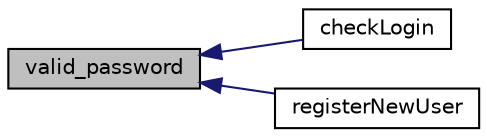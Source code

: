 digraph "valid_password"
{
  edge [fontname="Helvetica",fontsize="10",labelfontname="Helvetica",labelfontsize="10"];
  node [fontname="Helvetica",fontsize="10",shape=record];
  rankdir="LR";
  Node4 [label="valid_password",height=0.2,width=0.4,color="black", fillcolor="grey75", style="filled", fontcolor="black"];
  Node4 -> Node5 [dir="back",color="midnightblue",fontsize="10",style="solid"];
  Node5 [label="checkLogin",height=0.2,width=0.4,color="black", fillcolor="white", style="filled",URL="$login_8functions_8inc_8php.html#a546bc234c9dde6443b3fd7efca444d74"];
  Node4 -> Node6 [dir="back",color="midnightblue",fontsize="10",style="solid"];
  Node6 [label="registerNewUser",height=0.2,width=0.4,color="black", fillcolor="white", style="filled",URL="$user_8functions_8inc_8php.html#a3984e5c469d3513e811485c9ff0156ea"];
}

